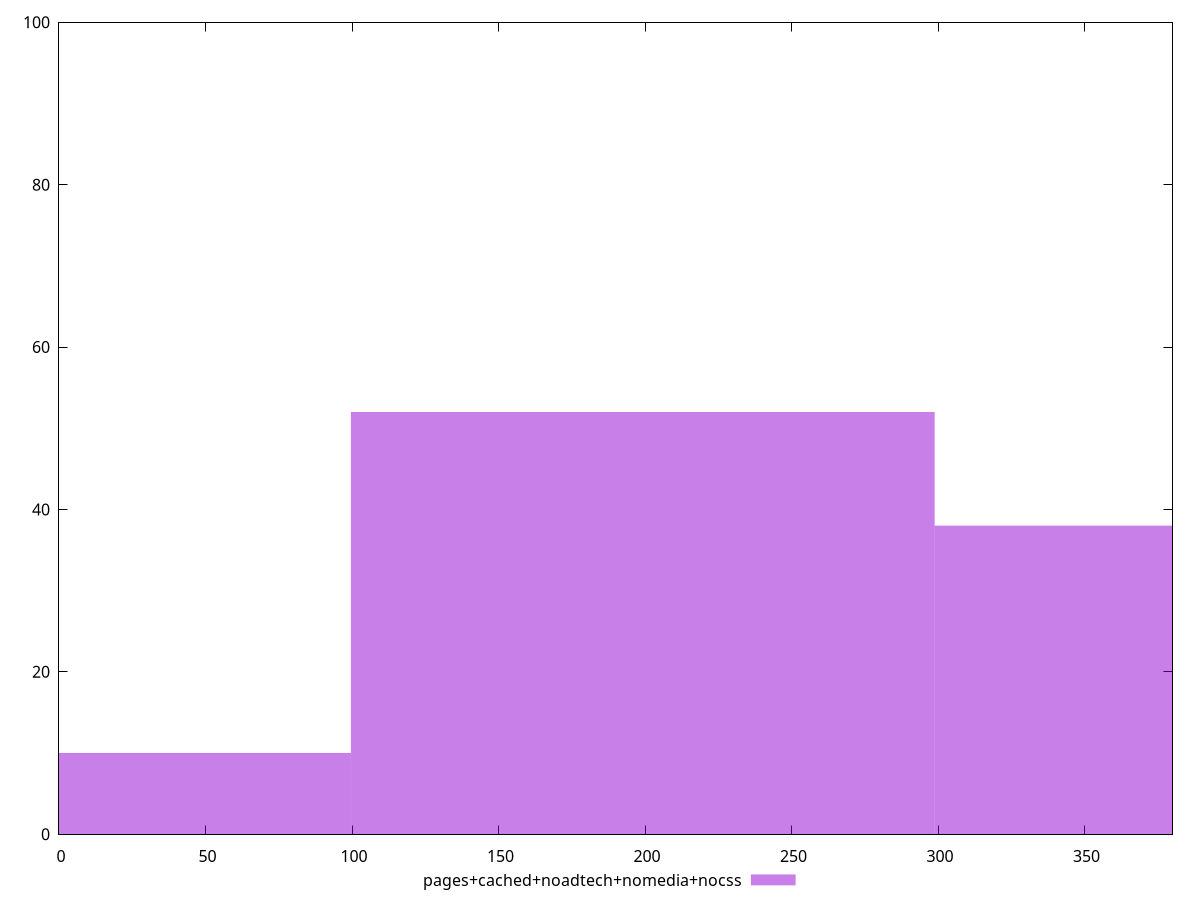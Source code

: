 reset

$pagesCachedNoadtechNomediaNocss <<EOF
398.45101441271174 38
199.22550720635587 52
0 10
EOF

set key outside below
set boxwidth 199.22550720635587
set xrange [0:380.01800000000003]
set yrange [0:100]
set trange [0:100]
set style fill transparent solid 0.5 noborder
set terminal svg size 640, 490 enhanced background rgb 'white'
set output "report_00013_2021-02-09T12-04-24.940Z/uses-rel-preconnect/comparison/histogram/4_vs_5.svg"

plot $pagesCachedNoadtechNomediaNocss title "pages+cached+noadtech+nomedia+nocss" with boxes

reset
